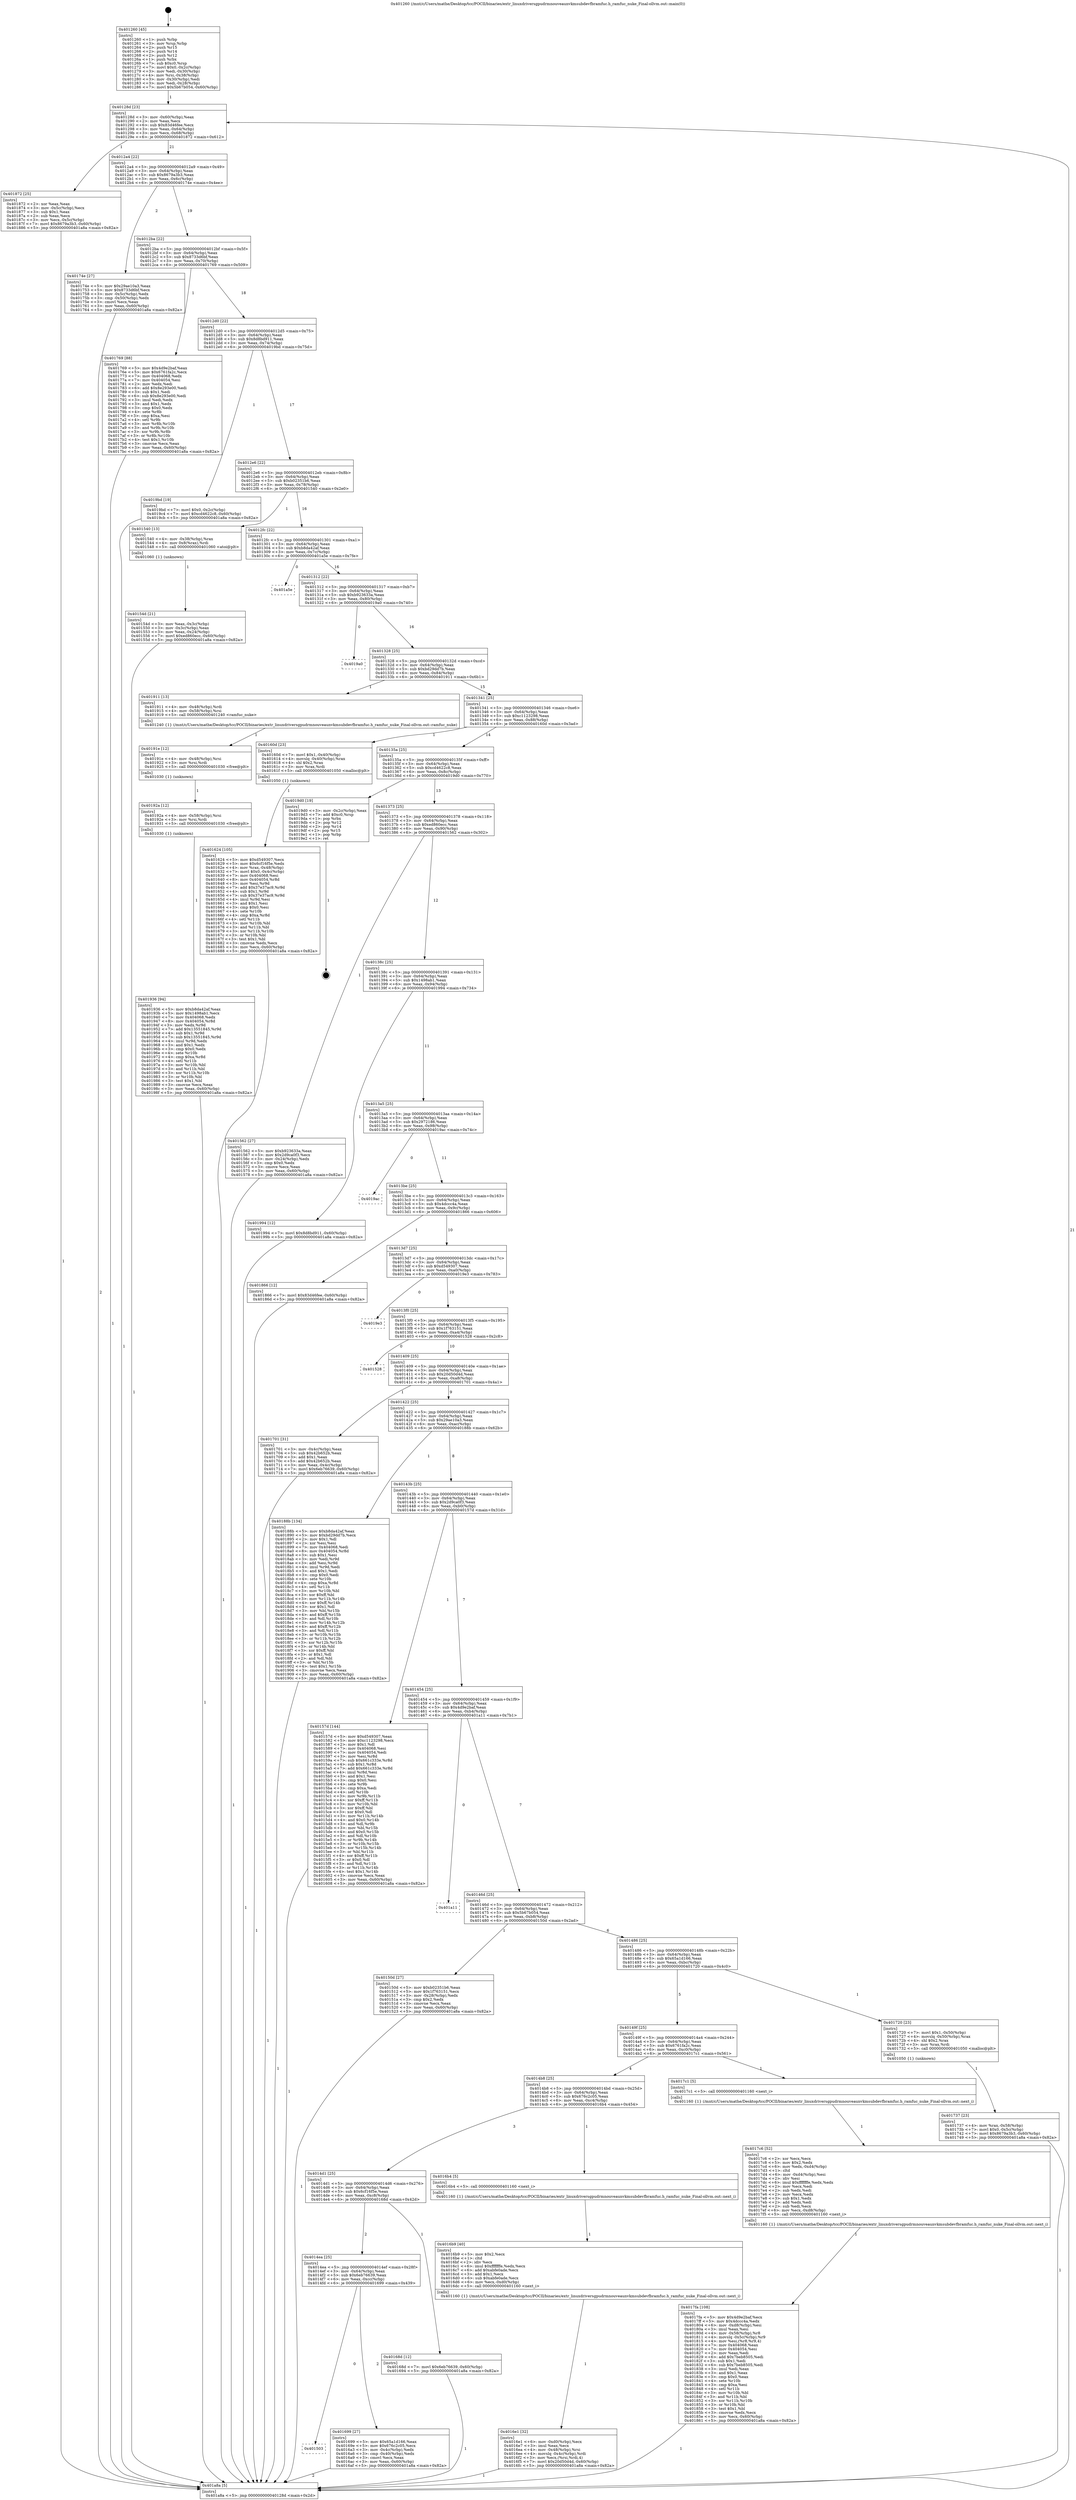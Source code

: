 digraph "0x401260" {
  label = "0x401260 (/mnt/c/Users/mathe/Desktop/tcc/POCII/binaries/extr_linuxdriversgpudrmnouveaunvkmsubdevfbramfuc.h_ramfuc_nuke_Final-ollvm.out::main(0))"
  labelloc = "t"
  node[shape=record]

  Entry [label="",width=0.3,height=0.3,shape=circle,fillcolor=black,style=filled]
  "0x40128d" [label="{
     0x40128d [23]\l
     | [instrs]\l
     &nbsp;&nbsp;0x40128d \<+3\>: mov -0x60(%rbp),%eax\l
     &nbsp;&nbsp;0x401290 \<+2\>: mov %eax,%ecx\l
     &nbsp;&nbsp;0x401292 \<+6\>: sub $0x83d46fee,%ecx\l
     &nbsp;&nbsp;0x401298 \<+3\>: mov %eax,-0x64(%rbp)\l
     &nbsp;&nbsp;0x40129b \<+3\>: mov %ecx,-0x68(%rbp)\l
     &nbsp;&nbsp;0x40129e \<+6\>: je 0000000000401872 \<main+0x612\>\l
  }"]
  "0x401872" [label="{
     0x401872 [25]\l
     | [instrs]\l
     &nbsp;&nbsp;0x401872 \<+2\>: xor %eax,%eax\l
     &nbsp;&nbsp;0x401874 \<+3\>: mov -0x5c(%rbp),%ecx\l
     &nbsp;&nbsp;0x401877 \<+3\>: sub $0x1,%eax\l
     &nbsp;&nbsp;0x40187a \<+2\>: sub %eax,%ecx\l
     &nbsp;&nbsp;0x40187c \<+3\>: mov %ecx,-0x5c(%rbp)\l
     &nbsp;&nbsp;0x40187f \<+7\>: movl $0x8679a3b3,-0x60(%rbp)\l
     &nbsp;&nbsp;0x401886 \<+5\>: jmp 0000000000401a8a \<main+0x82a\>\l
  }"]
  "0x4012a4" [label="{
     0x4012a4 [22]\l
     | [instrs]\l
     &nbsp;&nbsp;0x4012a4 \<+5\>: jmp 00000000004012a9 \<main+0x49\>\l
     &nbsp;&nbsp;0x4012a9 \<+3\>: mov -0x64(%rbp),%eax\l
     &nbsp;&nbsp;0x4012ac \<+5\>: sub $0x8679a3b3,%eax\l
     &nbsp;&nbsp;0x4012b1 \<+3\>: mov %eax,-0x6c(%rbp)\l
     &nbsp;&nbsp;0x4012b4 \<+6\>: je 000000000040174e \<main+0x4ee\>\l
  }"]
  Exit [label="",width=0.3,height=0.3,shape=circle,fillcolor=black,style=filled,peripheries=2]
  "0x40174e" [label="{
     0x40174e [27]\l
     | [instrs]\l
     &nbsp;&nbsp;0x40174e \<+5\>: mov $0x29ae10a3,%eax\l
     &nbsp;&nbsp;0x401753 \<+5\>: mov $0x8733d6bf,%ecx\l
     &nbsp;&nbsp;0x401758 \<+3\>: mov -0x5c(%rbp),%edx\l
     &nbsp;&nbsp;0x40175b \<+3\>: cmp -0x50(%rbp),%edx\l
     &nbsp;&nbsp;0x40175e \<+3\>: cmovl %ecx,%eax\l
     &nbsp;&nbsp;0x401761 \<+3\>: mov %eax,-0x60(%rbp)\l
     &nbsp;&nbsp;0x401764 \<+5\>: jmp 0000000000401a8a \<main+0x82a\>\l
  }"]
  "0x4012ba" [label="{
     0x4012ba [22]\l
     | [instrs]\l
     &nbsp;&nbsp;0x4012ba \<+5\>: jmp 00000000004012bf \<main+0x5f\>\l
     &nbsp;&nbsp;0x4012bf \<+3\>: mov -0x64(%rbp),%eax\l
     &nbsp;&nbsp;0x4012c2 \<+5\>: sub $0x8733d6bf,%eax\l
     &nbsp;&nbsp;0x4012c7 \<+3\>: mov %eax,-0x70(%rbp)\l
     &nbsp;&nbsp;0x4012ca \<+6\>: je 0000000000401769 \<main+0x509\>\l
  }"]
  "0x401936" [label="{
     0x401936 [94]\l
     | [instrs]\l
     &nbsp;&nbsp;0x401936 \<+5\>: mov $0xb8da42af,%eax\l
     &nbsp;&nbsp;0x40193b \<+5\>: mov $0x1498ab1,%ecx\l
     &nbsp;&nbsp;0x401940 \<+7\>: mov 0x404068,%edx\l
     &nbsp;&nbsp;0x401947 \<+8\>: mov 0x404054,%r8d\l
     &nbsp;&nbsp;0x40194f \<+3\>: mov %edx,%r9d\l
     &nbsp;&nbsp;0x401952 \<+7\>: add $0x13551845,%r9d\l
     &nbsp;&nbsp;0x401959 \<+4\>: sub $0x1,%r9d\l
     &nbsp;&nbsp;0x40195d \<+7\>: sub $0x13551845,%r9d\l
     &nbsp;&nbsp;0x401964 \<+4\>: imul %r9d,%edx\l
     &nbsp;&nbsp;0x401968 \<+3\>: and $0x1,%edx\l
     &nbsp;&nbsp;0x40196b \<+3\>: cmp $0x0,%edx\l
     &nbsp;&nbsp;0x40196e \<+4\>: sete %r10b\l
     &nbsp;&nbsp;0x401972 \<+4\>: cmp $0xa,%r8d\l
     &nbsp;&nbsp;0x401976 \<+4\>: setl %r11b\l
     &nbsp;&nbsp;0x40197a \<+3\>: mov %r10b,%bl\l
     &nbsp;&nbsp;0x40197d \<+3\>: and %r11b,%bl\l
     &nbsp;&nbsp;0x401980 \<+3\>: xor %r11b,%r10b\l
     &nbsp;&nbsp;0x401983 \<+3\>: or %r10b,%bl\l
     &nbsp;&nbsp;0x401986 \<+3\>: test $0x1,%bl\l
     &nbsp;&nbsp;0x401989 \<+3\>: cmovne %ecx,%eax\l
     &nbsp;&nbsp;0x40198c \<+3\>: mov %eax,-0x60(%rbp)\l
     &nbsp;&nbsp;0x40198f \<+5\>: jmp 0000000000401a8a \<main+0x82a\>\l
  }"]
  "0x401769" [label="{
     0x401769 [88]\l
     | [instrs]\l
     &nbsp;&nbsp;0x401769 \<+5\>: mov $0x4d9e2baf,%eax\l
     &nbsp;&nbsp;0x40176e \<+5\>: mov $0x6761fa2c,%ecx\l
     &nbsp;&nbsp;0x401773 \<+7\>: mov 0x404068,%edx\l
     &nbsp;&nbsp;0x40177a \<+7\>: mov 0x404054,%esi\l
     &nbsp;&nbsp;0x401781 \<+2\>: mov %edx,%edi\l
     &nbsp;&nbsp;0x401783 \<+6\>: add $0x8e293e00,%edi\l
     &nbsp;&nbsp;0x401789 \<+3\>: sub $0x1,%edi\l
     &nbsp;&nbsp;0x40178c \<+6\>: sub $0x8e293e00,%edi\l
     &nbsp;&nbsp;0x401792 \<+3\>: imul %edi,%edx\l
     &nbsp;&nbsp;0x401795 \<+3\>: and $0x1,%edx\l
     &nbsp;&nbsp;0x401798 \<+3\>: cmp $0x0,%edx\l
     &nbsp;&nbsp;0x40179b \<+4\>: sete %r8b\l
     &nbsp;&nbsp;0x40179f \<+3\>: cmp $0xa,%esi\l
     &nbsp;&nbsp;0x4017a2 \<+4\>: setl %r9b\l
     &nbsp;&nbsp;0x4017a6 \<+3\>: mov %r8b,%r10b\l
     &nbsp;&nbsp;0x4017a9 \<+3\>: and %r9b,%r10b\l
     &nbsp;&nbsp;0x4017ac \<+3\>: xor %r9b,%r8b\l
     &nbsp;&nbsp;0x4017af \<+3\>: or %r8b,%r10b\l
     &nbsp;&nbsp;0x4017b2 \<+4\>: test $0x1,%r10b\l
     &nbsp;&nbsp;0x4017b6 \<+3\>: cmovne %ecx,%eax\l
     &nbsp;&nbsp;0x4017b9 \<+3\>: mov %eax,-0x60(%rbp)\l
     &nbsp;&nbsp;0x4017bc \<+5\>: jmp 0000000000401a8a \<main+0x82a\>\l
  }"]
  "0x4012d0" [label="{
     0x4012d0 [22]\l
     | [instrs]\l
     &nbsp;&nbsp;0x4012d0 \<+5\>: jmp 00000000004012d5 \<main+0x75\>\l
     &nbsp;&nbsp;0x4012d5 \<+3\>: mov -0x64(%rbp),%eax\l
     &nbsp;&nbsp;0x4012d8 \<+5\>: sub $0x8d8bd911,%eax\l
     &nbsp;&nbsp;0x4012dd \<+3\>: mov %eax,-0x74(%rbp)\l
     &nbsp;&nbsp;0x4012e0 \<+6\>: je 00000000004019bd \<main+0x75d\>\l
  }"]
  "0x40192a" [label="{
     0x40192a [12]\l
     | [instrs]\l
     &nbsp;&nbsp;0x40192a \<+4\>: mov -0x58(%rbp),%rsi\l
     &nbsp;&nbsp;0x40192e \<+3\>: mov %rsi,%rdi\l
     &nbsp;&nbsp;0x401931 \<+5\>: call 0000000000401030 \<free@plt\>\l
     | [calls]\l
     &nbsp;&nbsp;0x401030 \{1\} (unknown)\l
  }"]
  "0x4019bd" [label="{
     0x4019bd [19]\l
     | [instrs]\l
     &nbsp;&nbsp;0x4019bd \<+7\>: movl $0x0,-0x2c(%rbp)\l
     &nbsp;&nbsp;0x4019c4 \<+7\>: movl $0xcd4622c8,-0x60(%rbp)\l
     &nbsp;&nbsp;0x4019cb \<+5\>: jmp 0000000000401a8a \<main+0x82a\>\l
  }"]
  "0x4012e6" [label="{
     0x4012e6 [22]\l
     | [instrs]\l
     &nbsp;&nbsp;0x4012e6 \<+5\>: jmp 00000000004012eb \<main+0x8b\>\l
     &nbsp;&nbsp;0x4012eb \<+3\>: mov -0x64(%rbp),%eax\l
     &nbsp;&nbsp;0x4012ee \<+5\>: sub $0xb02351b6,%eax\l
     &nbsp;&nbsp;0x4012f3 \<+3\>: mov %eax,-0x78(%rbp)\l
     &nbsp;&nbsp;0x4012f6 \<+6\>: je 0000000000401540 \<main+0x2e0\>\l
  }"]
  "0x40191e" [label="{
     0x40191e [12]\l
     | [instrs]\l
     &nbsp;&nbsp;0x40191e \<+4\>: mov -0x48(%rbp),%rsi\l
     &nbsp;&nbsp;0x401922 \<+3\>: mov %rsi,%rdi\l
     &nbsp;&nbsp;0x401925 \<+5\>: call 0000000000401030 \<free@plt\>\l
     | [calls]\l
     &nbsp;&nbsp;0x401030 \{1\} (unknown)\l
  }"]
  "0x401540" [label="{
     0x401540 [13]\l
     | [instrs]\l
     &nbsp;&nbsp;0x401540 \<+4\>: mov -0x38(%rbp),%rax\l
     &nbsp;&nbsp;0x401544 \<+4\>: mov 0x8(%rax),%rdi\l
     &nbsp;&nbsp;0x401548 \<+5\>: call 0000000000401060 \<atoi@plt\>\l
     | [calls]\l
     &nbsp;&nbsp;0x401060 \{1\} (unknown)\l
  }"]
  "0x4012fc" [label="{
     0x4012fc [22]\l
     | [instrs]\l
     &nbsp;&nbsp;0x4012fc \<+5\>: jmp 0000000000401301 \<main+0xa1\>\l
     &nbsp;&nbsp;0x401301 \<+3\>: mov -0x64(%rbp),%eax\l
     &nbsp;&nbsp;0x401304 \<+5\>: sub $0xb8da42af,%eax\l
     &nbsp;&nbsp;0x401309 \<+3\>: mov %eax,-0x7c(%rbp)\l
     &nbsp;&nbsp;0x40130c \<+6\>: je 0000000000401a5e \<main+0x7fe\>\l
  }"]
  "0x4017fa" [label="{
     0x4017fa [108]\l
     | [instrs]\l
     &nbsp;&nbsp;0x4017fa \<+5\>: mov $0x4d9e2baf,%ecx\l
     &nbsp;&nbsp;0x4017ff \<+5\>: mov $0x4dccc4a,%edx\l
     &nbsp;&nbsp;0x401804 \<+6\>: mov -0xd8(%rbp),%esi\l
     &nbsp;&nbsp;0x40180a \<+3\>: imul %eax,%esi\l
     &nbsp;&nbsp;0x40180d \<+4\>: mov -0x58(%rbp),%r8\l
     &nbsp;&nbsp;0x401811 \<+4\>: movslq -0x5c(%rbp),%r9\l
     &nbsp;&nbsp;0x401815 \<+4\>: mov %esi,(%r8,%r9,4)\l
     &nbsp;&nbsp;0x401819 \<+7\>: mov 0x404068,%eax\l
     &nbsp;&nbsp;0x401820 \<+7\>: mov 0x404054,%esi\l
     &nbsp;&nbsp;0x401827 \<+2\>: mov %eax,%edi\l
     &nbsp;&nbsp;0x401829 \<+6\>: add $0x7beb8505,%edi\l
     &nbsp;&nbsp;0x40182f \<+3\>: sub $0x1,%edi\l
     &nbsp;&nbsp;0x401832 \<+6\>: sub $0x7beb8505,%edi\l
     &nbsp;&nbsp;0x401838 \<+3\>: imul %edi,%eax\l
     &nbsp;&nbsp;0x40183b \<+3\>: and $0x1,%eax\l
     &nbsp;&nbsp;0x40183e \<+3\>: cmp $0x0,%eax\l
     &nbsp;&nbsp;0x401841 \<+4\>: sete %r10b\l
     &nbsp;&nbsp;0x401845 \<+3\>: cmp $0xa,%esi\l
     &nbsp;&nbsp;0x401848 \<+4\>: setl %r11b\l
     &nbsp;&nbsp;0x40184c \<+3\>: mov %r10b,%bl\l
     &nbsp;&nbsp;0x40184f \<+3\>: and %r11b,%bl\l
     &nbsp;&nbsp;0x401852 \<+3\>: xor %r11b,%r10b\l
     &nbsp;&nbsp;0x401855 \<+3\>: or %r10b,%bl\l
     &nbsp;&nbsp;0x401858 \<+3\>: test $0x1,%bl\l
     &nbsp;&nbsp;0x40185b \<+3\>: cmovne %edx,%ecx\l
     &nbsp;&nbsp;0x40185e \<+3\>: mov %ecx,-0x60(%rbp)\l
     &nbsp;&nbsp;0x401861 \<+5\>: jmp 0000000000401a8a \<main+0x82a\>\l
  }"]
  "0x401a5e" [label="{
     0x401a5e\l
  }", style=dashed]
  "0x401312" [label="{
     0x401312 [22]\l
     | [instrs]\l
     &nbsp;&nbsp;0x401312 \<+5\>: jmp 0000000000401317 \<main+0xb7\>\l
     &nbsp;&nbsp;0x401317 \<+3\>: mov -0x64(%rbp),%eax\l
     &nbsp;&nbsp;0x40131a \<+5\>: sub $0xb923633a,%eax\l
     &nbsp;&nbsp;0x40131f \<+3\>: mov %eax,-0x80(%rbp)\l
     &nbsp;&nbsp;0x401322 \<+6\>: je 00000000004019a0 \<main+0x740\>\l
  }"]
  "0x4017c6" [label="{
     0x4017c6 [52]\l
     | [instrs]\l
     &nbsp;&nbsp;0x4017c6 \<+2\>: xor %ecx,%ecx\l
     &nbsp;&nbsp;0x4017c8 \<+5\>: mov $0x2,%edx\l
     &nbsp;&nbsp;0x4017cd \<+6\>: mov %edx,-0xd4(%rbp)\l
     &nbsp;&nbsp;0x4017d3 \<+1\>: cltd\l
     &nbsp;&nbsp;0x4017d4 \<+6\>: mov -0xd4(%rbp),%esi\l
     &nbsp;&nbsp;0x4017da \<+2\>: idiv %esi\l
     &nbsp;&nbsp;0x4017dc \<+6\>: imul $0xfffffffe,%edx,%edx\l
     &nbsp;&nbsp;0x4017e2 \<+2\>: mov %ecx,%edi\l
     &nbsp;&nbsp;0x4017e4 \<+2\>: sub %edx,%edi\l
     &nbsp;&nbsp;0x4017e6 \<+2\>: mov %ecx,%edx\l
     &nbsp;&nbsp;0x4017e8 \<+3\>: sub $0x1,%edx\l
     &nbsp;&nbsp;0x4017eb \<+2\>: add %edx,%edi\l
     &nbsp;&nbsp;0x4017ed \<+2\>: sub %edi,%ecx\l
     &nbsp;&nbsp;0x4017ef \<+6\>: mov %ecx,-0xd8(%rbp)\l
     &nbsp;&nbsp;0x4017f5 \<+5\>: call 0000000000401160 \<next_i\>\l
     | [calls]\l
     &nbsp;&nbsp;0x401160 \{1\} (/mnt/c/Users/mathe/Desktop/tcc/POCII/binaries/extr_linuxdriversgpudrmnouveaunvkmsubdevfbramfuc.h_ramfuc_nuke_Final-ollvm.out::next_i)\l
  }"]
  "0x4019a0" [label="{
     0x4019a0\l
  }", style=dashed]
  "0x401328" [label="{
     0x401328 [25]\l
     | [instrs]\l
     &nbsp;&nbsp;0x401328 \<+5\>: jmp 000000000040132d \<main+0xcd\>\l
     &nbsp;&nbsp;0x40132d \<+3\>: mov -0x64(%rbp),%eax\l
     &nbsp;&nbsp;0x401330 \<+5\>: sub $0xbd29dd7b,%eax\l
     &nbsp;&nbsp;0x401335 \<+6\>: mov %eax,-0x84(%rbp)\l
     &nbsp;&nbsp;0x40133b \<+6\>: je 0000000000401911 \<main+0x6b1\>\l
  }"]
  "0x401737" [label="{
     0x401737 [23]\l
     | [instrs]\l
     &nbsp;&nbsp;0x401737 \<+4\>: mov %rax,-0x58(%rbp)\l
     &nbsp;&nbsp;0x40173b \<+7\>: movl $0x0,-0x5c(%rbp)\l
     &nbsp;&nbsp;0x401742 \<+7\>: movl $0x8679a3b3,-0x60(%rbp)\l
     &nbsp;&nbsp;0x401749 \<+5\>: jmp 0000000000401a8a \<main+0x82a\>\l
  }"]
  "0x401911" [label="{
     0x401911 [13]\l
     | [instrs]\l
     &nbsp;&nbsp;0x401911 \<+4\>: mov -0x48(%rbp),%rdi\l
     &nbsp;&nbsp;0x401915 \<+4\>: mov -0x58(%rbp),%rsi\l
     &nbsp;&nbsp;0x401919 \<+5\>: call 0000000000401240 \<ramfuc_nuke\>\l
     | [calls]\l
     &nbsp;&nbsp;0x401240 \{1\} (/mnt/c/Users/mathe/Desktop/tcc/POCII/binaries/extr_linuxdriversgpudrmnouveaunvkmsubdevfbramfuc.h_ramfuc_nuke_Final-ollvm.out::ramfuc_nuke)\l
  }"]
  "0x401341" [label="{
     0x401341 [25]\l
     | [instrs]\l
     &nbsp;&nbsp;0x401341 \<+5\>: jmp 0000000000401346 \<main+0xe6\>\l
     &nbsp;&nbsp;0x401346 \<+3\>: mov -0x64(%rbp),%eax\l
     &nbsp;&nbsp;0x401349 \<+5\>: sub $0xc1123298,%eax\l
     &nbsp;&nbsp;0x40134e \<+6\>: mov %eax,-0x88(%rbp)\l
     &nbsp;&nbsp;0x401354 \<+6\>: je 000000000040160d \<main+0x3ad\>\l
  }"]
  "0x4016e1" [label="{
     0x4016e1 [32]\l
     | [instrs]\l
     &nbsp;&nbsp;0x4016e1 \<+6\>: mov -0xd0(%rbp),%ecx\l
     &nbsp;&nbsp;0x4016e7 \<+3\>: imul %eax,%ecx\l
     &nbsp;&nbsp;0x4016ea \<+4\>: mov -0x48(%rbp),%rsi\l
     &nbsp;&nbsp;0x4016ee \<+4\>: movslq -0x4c(%rbp),%rdi\l
     &nbsp;&nbsp;0x4016f2 \<+3\>: mov %ecx,(%rsi,%rdi,4)\l
     &nbsp;&nbsp;0x4016f5 \<+7\>: movl $0x20d50d4d,-0x60(%rbp)\l
     &nbsp;&nbsp;0x4016fc \<+5\>: jmp 0000000000401a8a \<main+0x82a\>\l
  }"]
  "0x40160d" [label="{
     0x40160d [23]\l
     | [instrs]\l
     &nbsp;&nbsp;0x40160d \<+7\>: movl $0x1,-0x40(%rbp)\l
     &nbsp;&nbsp;0x401614 \<+4\>: movslq -0x40(%rbp),%rax\l
     &nbsp;&nbsp;0x401618 \<+4\>: shl $0x2,%rax\l
     &nbsp;&nbsp;0x40161c \<+3\>: mov %rax,%rdi\l
     &nbsp;&nbsp;0x40161f \<+5\>: call 0000000000401050 \<malloc@plt\>\l
     | [calls]\l
     &nbsp;&nbsp;0x401050 \{1\} (unknown)\l
  }"]
  "0x40135a" [label="{
     0x40135a [25]\l
     | [instrs]\l
     &nbsp;&nbsp;0x40135a \<+5\>: jmp 000000000040135f \<main+0xff\>\l
     &nbsp;&nbsp;0x40135f \<+3\>: mov -0x64(%rbp),%eax\l
     &nbsp;&nbsp;0x401362 \<+5\>: sub $0xcd4622c8,%eax\l
     &nbsp;&nbsp;0x401367 \<+6\>: mov %eax,-0x8c(%rbp)\l
     &nbsp;&nbsp;0x40136d \<+6\>: je 00000000004019d0 \<main+0x770\>\l
  }"]
  "0x4016b9" [label="{
     0x4016b9 [40]\l
     | [instrs]\l
     &nbsp;&nbsp;0x4016b9 \<+5\>: mov $0x2,%ecx\l
     &nbsp;&nbsp;0x4016be \<+1\>: cltd\l
     &nbsp;&nbsp;0x4016bf \<+2\>: idiv %ecx\l
     &nbsp;&nbsp;0x4016c1 \<+6\>: imul $0xfffffffe,%edx,%ecx\l
     &nbsp;&nbsp;0x4016c7 \<+6\>: add $0xabfe0ade,%ecx\l
     &nbsp;&nbsp;0x4016cd \<+3\>: add $0x1,%ecx\l
     &nbsp;&nbsp;0x4016d0 \<+6\>: sub $0xabfe0ade,%ecx\l
     &nbsp;&nbsp;0x4016d6 \<+6\>: mov %ecx,-0xd0(%rbp)\l
     &nbsp;&nbsp;0x4016dc \<+5\>: call 0000000000401160 \<next_i\>\l
     | [calls]\l
     &nbsp;&nbsp;0x401160 \{1\} (/mnt/c/Users/mathe/Desktop/tcc/POCII/binaries/extr_linuxdriversgpudrmnouveaunvkmsubdevfbramfuc.h_ramfuc_nuke_Final-ollvm.out::next_i)\l
  }"]
  "0x4019d0" [label="{
     0x4019d0 [19]\l
     | [instrs]\l
     &nbsp;&nbsp;0x4019d0 \<+3\>: mov -0x2c(%rbp),%eax\l
     &nbsp;&nbsp;0x4019d3 \<+7\>: add $0xc0,%rsp\l
     &nbsp;&nbsp;0x4019da \<+1\>: pop %rbx\l
     &nbsp;&nbsp;0x4019db \<+2\>: pop %r12\l
     &nbsp;&nbsp;0x4019dd \<+2\>: pop %r14\l
     &nbsp;&nbsp;0x4019df \<+2\>: pop %r15\l
     &nbsp;&nbsp;0x4019e1 \<+1\>: pop %rbp\l
     &nbsp;&nbsp;0x4019e2 \<+1\>: ret\l
  }"]
  "0x401373" [label="{
     0x401373 [25]\l
     | [instrs]\l
     &nbsp;&nbsp;0x401373 \<+5\>: jmp 0000000000401378 \<main+0x118\>\l
     &nbsp;&nbsp;0x401378 \<+3\>: mov -0x64(%rbp),%eax\l
     &nbsp;&nbsp;0x40137b \<+5\>: sub $0xed860ecc,%eax\l
     &nbsp;&nbsp;0x401380 \<+6\>: mov %eax,-0x90(%rbp)\l
     &nbsp;&nbsp;0x401386 \<+6\>: je 0000000000401562 \<main+0x302\>\l
  }"]
  "0x401503" [label="{
     0x401503\l
  }", style=dashed]
  "0x401562" [label="{
     0x401562 [27]\l
     | [instrs]\l
     &nbsp;&nbsp;0x401562 \<+5\>: mov $0xb923633a,%eax\l
     &nbsp;&nbsp;0x401567 \<+5\>: mov $0x2d9ca0f3,%ecx\l
     &nbsp;&nbsp;0x40156c \<+3\>: mov -0x24(%rbp),%edx\l
     &nbsp;&nbsp;0x40156f \<+3\>: cmp $0x0,%edx\l
     &nbsp;&nbsp;0x401572 \<+3\>: cmove %ecx,%eax\l
     &nbsp;&nbsp;0x401575 \<+3\>: mov %eax,-0x60(%rbp)\l
     &nbsp;&nbsp;0x401578 \<+5\>: jmp 0000000000401a8a \<main+0x82a\>\l
  }"]
  "0x40138c" [label="{
     0x40138c [25]\l
     | [instrs]\l
     &nbsp;&nbsp;0x40138c \<+5\>: jmp 0000000000401391 \<main+0x131\>\l
     &nbsp;&nbsp;0x401391 \<+3\>: mov -0x64(%rbp),%eax\l
     &nbsp;&nbsp;0x401394 \<+5\>: sub $0x1498ab1,%eax\l
     &nbsp;&nbsp;0x401399 \<+6\>: mov %eax,-0x94(%rbp)\l
     &nbsp;&nbsp;0x40139f \<+6\>: je 0000000000401994 \<main+0x734\>\l
  }"]
  "0x401699" [label="{
     0x401699 [27]\l
     | [instrs]\l
     &nbsp;&nbsp;0x401699 \<+5\>: mov $0x65a1d166,%eax\l
     &nbsp;&nbsp;0x40169e \<+5\>: mov $0x676c2c05,%ecx\l
     &nbsp;&nbsp;0x4016a3 \<+3\>: mov -0x4c(%rbp),%edx\l
     &nbsp;&nbsp;0x4016a6 \<+3\>: cmp -0x40(%rbp),%edx\l
     &nbsp;&nbsp;0x4016a9 \<+3\>: cmovl %ecx,%eax\l
     &nbsp;&nbsp;0x4016ac \<+3\>: mov %eax,-0x60(%rbp)\l
     &nbsp;&nbsp;0x4016af \<+5\>: jmp 0000000000401a8a \<main+0x82a\>\l
  }"]
  "0x401994" [label="{
     0x401994 [12]\l
     | [instrs]\l
     &nbsp;&nbsp;0x401994 \<+7\>: movl $0x8d8bd911,-0x60(%rbp)\l
     &nbsp;&nbsp;0x40199b \<+5\>: jmp 0000000000401a8a \<main+0x82a\>\l
  }"]
  "0x4013a5" [label="{
     0x4013a5 [25]\l
     | [instrs]\l
     &nbsp;&nbsp;0x4013a5 \<+5\>: jmp 00000000004013aa \<main+0x14a\>\l
     &nbsp;&nbsp;0x4013aa \<+3\>: mov -0x64(%rbp),%eax\l
     &nbsp;&nbsp;0x4013ad \<+5\>: sub $0x2972186,%eax\l
     &nbsp;&nbsp;0x4013b2 \<+6\>: mov %eax,-0x98(%rbp)\l
     &nbsp;&nbsp;0x4013b8 \<+6\>: je 00000000004019ac \<main+0x74c\>\l
  }"]
  "0x4014ea" [label="{
     0x4014ea [25]\l
     | [instrs]\l
     &nbsp;&nbsp;0x4014ea \<+5\>: jmp 00000000004014ef \<main+0x28f\>\l
     &nbsp;&nbsp;0x4014ef \<+3\>: mov -0x64(%rbp),%eax\l
     &nbsp;&nbsp;0x4014f2 \<+5\>: sub $0x6eb76639,%eax\l
     &nbsp;&nbsp;0x4014f7 \<+6\>: mov %eax,-0xcc(%rbp)\l
     &nbsp;&nbsp;0x4014fd \<+6\>: je 0000000000401699 \<main+0x439\>\l
  }"]
  "0x4019ac" [label="{
     0x4019ac\l
  }", style=dashed]
  "0x4013be" [label="{
     0x4013be [25]\l
     | [instrs]\l
     &nbsp;&nbsp;0x4013be \<+5\>: jmp 00000000004013c3 \<main+0x163\>\l
     &nbsp;&nbsp;0x4013c3 \<+3\>: mov -0x64(%rbp),%eax\l
     &nbsp;&nbsp;0x4013c6 \<+5\>: sub $0x4dccc4a,%eax\l
     &nbsp;&nbsp;0x4013cb \<+6\>: mov %eax,-0x9c(%rbp)\l
     &nbsp;&nbsp;0x4013d1 \<+6\>: je 0000000000401866 \<main+0x606\>\l
  }"]
  "0x40168d" [label="{
     0x40168d [12]\l
     | [instrs]\l
     &nbsp;&nbsp;0x40168d \<+7\>: movl $0x6eb76639,-0x60(%rbp)\l
     &nbsp;&nbsp;0x401694 \<+5\>: jmp 0000000000401a8a \<main+0x82a\>\l
  }"]
  "0x401866" [label="{
     0x401866 [12]\l
     | [instrs]\l
     &nbsp;&nbsp;0x401866 \<+7\>: movl $0x83d46fee,-0x60(%rbp)\l
     &nbsp;&nbsp;0x40186d \<+5\>: jmp 0000000000401a8a \<main+0x82a\>\l
  }"]
  "0x4013d7" [label="{
     0x4013d7 [25]\l
     | [instrs]\l
     &nbsp;&nbsp;0x4013d7 \<+5\>: jmp 00000000004013dc \<main+0x17c\>\l
     &nbsp;&nbsp;0x4013dc \<+3\>: mov -0x64(%rbp),%eax\l
     &nbsp;&nbsp;0x4013df \<+5\>: sub $0xd549307,%eax\l
     &nbsp;&nbsp;0x4013e4 \<+6\>: mov %eax,-0xa0(%rbp)\l
     &nbsp;&nbsp;0x4013ea \<+6\>: je 00000000004019e3 \<main+0x783\>\l
  }"]
  "0x4014d1" [label="{
     0x4014d1 [25]\l
     | [instrs]\l
     &nbsp;&nbsp;0x4014d1 \<+5\>: jmp 00000000004014d6 \<main+0x276\>\l
     &nbsp;&nbsp;0x4014d6 \<+3\>: mov -0x64(%rbp),%eax\l
     &nbsp;&nbsp;0x4014d9 \<+5\>: sub $0x6cf16f5e,%eax\l
     &nbsp;&nbsp;0x4014de \<+6\>: mov %eax,-0xc8(%rbp)\l
     &nbsp;&nbsp;0x4014e4 \<+6\>: je 000000000040168d \<main+0x42d\>\l
  }"]
  "0x4019e3" [label="{
     0x4019e3\l
  }", style=dashed]
  "0x4013f0" [label="{
     0x4013f0 [25]\l
     | [instrs]\l
     &nbsp;&nbsp;0x4013f0 \<+5\>: jmp 00000000004013f5 \<main+0x195\>\l
     &nbsp;&nbsp;0x4013f5 \<+3\>: mov -0x64(%rbp),%eax\l
     &nbsp;&nbsp;0x4013f8 \<+5\>: sub $0x1f763151,%eax\l
     &nbsp;&nbsp;0x4013fd \<+6\>: mov %eax,-0xa4(%rbp)\l
     &nbsp;&nbsp;0x401403 \<+6\>: je 0000000000401528 \<main+0x2c8\>\l
  }"]
  "0x4016b4" [label="{
     0x4016b4 [5]\l
     | [instrs]\l
     &nbsp;&nbsp;0x4016b4 \<+5\>: call 0000000000401160 \<next_i\>\l
     | [calls]\l
     &nbsp;&nbsp;0x401160 \{1\} (/mnt/c/Users/mathe/Desktop/tcc/POCII/binaries/extr_linuxdriversgpudrmnouveaunvkmsubdevfbramfuc.h_ramfuc_nuke_Final-ollvm.out::next_i)\l
  }"]
  "0x401528" [label="{
     0x401528\l
  }", style=dashed]
  "0x401409" [label="{
     0x401409 [25]\l
     | [instrs]\l
     &nbsp;&nbsp;0x401409 \<+5\>: jmp 000000000040140e \<main+0x1ae\>\l
     &nbsp;&nbsp;0x40140e \<+3\>: mov -0x64(%rbp),%eax\l
     &nbsp;&nbsp;0x401411 \<+5\>: sub $0x20d50d4d,%eax\l
     &nbsp;&nbsp;0x401416 \<+6\>: mov %eax,-0xa8(%rbp)\l
     &nbsp;&nbsp;0x40141c \<+6\>: je 0000000000401701 \<main+0x4a1\>\l
  }"]
  "0x4014b8" [label="{
     0x4014b8 [25]\l
     | [instrs]\l
     &nbsp;&nbsp;0x4014b8 \<+5\>: jmp 00000000004014bd \<main+0x25d\>\l
     &nbsp;&nbsp;0x4014bd \<+3\>: mov -0x64(%rbp),%eax\l
     &nbsp;&nbsp;0x4014c0 \<+5\>: sub $0x676c2c05,%eax\l
     &nbsp;&nbsp;0x4014c5 \<+6\>: mov %eax,-0xc4(%rbp)\l
     &nbsp;&nbsp;0x4014cb \<+6\>: je 00000000004016b4 \<main+0x454\>\l
  }"]
  "0x401701" [label="{
     0x401701 [31]\l
     | [instrs]\l
     &nbsp;&nbsp;0x401701 \<+3\>: mov -0x4c(%rbp),%eax\l
     &nbsp;&nbsp;0x401704 \<+5\>: sub $0x42b652b,%eax\l
     &nbsp;&nbsp;0x401709 \<+3\>: add $0x1,%eax\l
     &nbsp;&nbsp;0x40170c \<+5\>: add $0x42b652b,%eax\l
     &nbsp;&nbsp;0x401711 \<+3\>: mov %eax,-0x4c(%rbp)\l
     &nbsp;&nbsp;0x401714 \<+7\>: movl $0x6eb76639,-0x60(%rbp)\l
     &nbsp;&nbsp;0x40171b \<+5\>: jmp 0000000000401a8a \<main+0x82a\>\l
  }"]
  "0x401422" [label="{
     0x401422 [25]\l
     | [instrs]\l
     &nbsp;&nbsp;0x401422 \<+5\>: jmp 0000000000401427 \<main+0x1c7\>\l
     &nbsp;&nbsp;0x401427 \<+3\>: mov -0x64(%rbp),%eax\l
     &nbsp;&nbsp;0x40142a \<+5\>: sub $0x29ae10a3,%eax\l
     &nbsp;&nbsp;0x40142f \<+6\>: mov %eax,-0xac(%rbp)\l
     &nbsp;&nbsp;0x401435 \<+6\>: je 000000000040188b \<main+0x62b\>\l
  }"]
  "0x4017c1" [label="{
     0x4017c1 [5]\l
     | [instrs]\l
     &nbsp;&nbsp;0x4017c1 \<+5\>: call 0000000000401160 \<next_i\>\l
     | [calls]\l
     &nbsp;&nbsp;0x401160 \{1\} (/mnt/c/Users/mathe/Desktop/tcc/POCII/binaries/extr_linuxdriversgpudrmnouveaunvkmsubdevfbramfuc.h_ramfuc_nuke_Final-ollvm.out::next_i)\l
  }"]
  "0x40188b" [label="{
     0x40188b [134]\l
     | [instrs]\l
     &nbsp;&nbsp;0x40188b \<+5\>: mov $0xb8da42af,%eax\l
     &nbsp;&nbsp;0x401890 \<+5\>: mov $0xbd29dd7b,%ecx\l
     &nbsp;&nbsp;0x401895 \<+2\>: mov $0x1,%dl\l
     &nbsp;&nbsp;0x401897 \<+2\>: xor %esi,%esi\l
     &nbsp;&nbsp;0x401899 \<+7\>: mov 0x404068,%edi\l
     &nbsp;&nbsp;0x4018a0 \<+8\>: mov 0x404054,%r8d\l
     &nbsp;&nbsp;0x4018a8 \<+3\>: sub $0x1,%esi\l
     &nbsp;&nbsp;0x4018ab \<+3\>: mov %edi,%r9d\l
     &nbsp;&nbsp;0x4018ae \<+3\>: add %esi,%r9d\l
     &nbsp;&nbsp;0x4018b1 \<+4\>: imul %r9d,%edi\l
     &nbsp;&nbsp;0x4018b5 \<+3\>: and $0x1,%edi\l
     &nbsp;&nbsp;0x4018b8 \<+3\>: cmp $0x0,%edi\l
     &nbsp;&nbsp;0x4018bb \<+4\>: sete %r10b\l
     &nbsp;&nbsp;0x4018bf \<+4\>: cmp $0xa,%r8d\l
     &nbsp;&nbsp;0x4018c3 \<+4\>: setl %r11b\l
     &nbsp;&nbsp;0x4018c7 \<+3\>: mov %r10b,%bl\l
     &nbsp;&nbsp;0x4018ca \<+3\>: xor $0xff,%bl\l
     &nbsp;&nbsp;0x4018cd \<+3\>: mov %r11b,%r14b\l
     &nbsp;&nbsp;0x4018d0 \<+4\>: xor $0xff,%r14b\l
     &nbsp;&nbsp;0x4018d4 \<+3\>: xor $0x1,%dl\l
     &nbsp;&nbsp;0x4018d7 \<+3\>: mov %bl,%r15b\l
     &nbsp;&nbsp;0x4018da \<+4\>: and $0xff,%r15b\l
     &nbsp;&nbsp;0x4018de \<+3\>: and %dl,%r10b\l
     &nbsp;&nbsp;0x4018e1 \<+3\>: mov %r14b,%r12b\l
     &nbsp;&nbsp;0x4018e4 \<+4\>: and $0xff,%r12b\l
     &nbsp;&nbsp;0x4018e8 \<+3\>: and %dl,%r11b\l
     &nbsp;&nbsp;0x4018eb \<+3\>: or %r10b,%r15b\l
     &nbsp;&nbsp;0x4018ee \<+3\>: or %r11b,%r12b\l
     &nbsp;&nbsp;0x4018f1 \<+3\>: xor %r12b,%r15b\l
     &nbsp;&nbsp;0x4018f4 \<+3\>: or %r14b,%bl\l
     &nbsp;&nbsp;0x4018f7 \<+3\>: xor $0xff,%bl\l
     &nbsp;&nbsp;0x4018fa \<+3\>: or $0x1,%dl\l
     &nbsp;&nbsp;0x4018fd \<+2\>: and %dl,%bl\l
     &nbsp;&nbsp;0x4018ff \<+3\>: or %bl,%r15b\l
     &nbsp;&nbsp;0x401902 \<+4\>: test $0x1,%r15b\l
     &nbsp;&nbsp;0x401906 \<+3\>: cmovne %ecx,%eax\l
     &nbsp;&nbsp;0x401909 \<+3\>: mov %eax,-0x60(%rbp)\l
     &nbsp;&nbsp;0x40190c \<+5\>: jmp 0000000000401a8a \<main+0x82a\>\l
  }"]
  "0x40143b" [label="{
     0x40143b [25]\l
     | [instrs]\l
     &nbsp;&nbsp;0x40143b \<+5\>: jmp 0000000000401440 \<main+0x1e0\>\l
     &nbsp;&nbsp;0x401440 \<+3\>: mov -0x64(%rbp),%eax\l
     &nbsp;&nbsp;0x401443 \<+5\>: sub $0x2d9ca0f3,%eax\l
     &nbsp;&nbsp;0x401448 \<+6\>: mov %eax,-0xb0(%rbp)\l
     &nbsp;&nbsp;0x40144e \<+6\>: je 000000000040157d \<main+0x31d\>\l
  }"]
  "0x40149f" [label="{
     0x40149f [25]\l
     | [instrs]\l
     &nbsp;&nbsp;0x40149f \<+5\>: jmp 00000000004014a4 \<main+0x244\>\l
     &nbsp;&nbsp;0x4014a4 \<+3\>: mov -0x64(%rbp),%eax\l
     &nbsp;&nbsp;0x4014a7 \<+5\>: sub $0x6761fa2c,%eax\l
     &nbsp;&nbsp;0x4014ac \<+6\>: mov %eax,-0xc0(%rbp)\l
     &nbsp;&nbsp;0x4014b2 \<+6\>: je 00000000004017c1 \<main+0x561\>\l
  }"]
  "0x40157d" [label="{
     0x40157d [144]\l
     | [instrs]\l
     &nbsp;&nbsp;0x40157d \<+5\>: mov $0xd549307,%eax\l
     &nbsp;&nbsp;0x401582 \<+5\>: mov $0xc1123298,%ecx\l
     &nbsp;&nbsp;0x401587 \<+2\>: mov $0x1,%dl\l
     &nbsp;&nbsp;0x401589 \<+7\>: mov 0x404068,%esi\l
     &nbsp;&nbsp;0x401590 \<+7\>: mov 0x404054,%edi\l
     &nbsp;&nbsp;0x401597 \<+3\>: mov %esi,%r8d\l
     &nbsp;&nbsp;0x40159a \<+7\>: sub $0x661c333e,%r8d\l
     &nbsp;&nbsp;0x4015a1 \<+4\>: sub $0x1,%r8d\l
     &nbsp;&nbsp;0x4015a5 \<+7\>: add $0x661c333e,%r8d\l
     &nbsp;&nbsp;0x4015ac \<+4\>: imul %r8d,%esi\l
     &nbsp;&nbsp;0x4015b0 \<+3\>: and $0x1,%esi\l
     &nbsp;&nbsp;0x4015b3 \<+3\>: cmp $0x0,%esi\l
     &nbsp;&nbsp;0x4015b6 \<+4\>: sete %r9b\l
     &nbsp;&nbsp;0x4015ba \<+3\>: cmp $0xa,%edi\l
     &nbsp;&nbsp;0x4015bd \<+4\>: setl %r10b\l
     &nbsp;&nbsp;0x4015c1 \<+3\>: mov %r9b,%r11b\l
     &nbsp;&nbsp;0x4015c4 \<+4\>: xor $0xff,%r11b\l
     &nbsp;&nbsp;0x4015c8 \<+3\>: mov %r10b,%bl\l
     &nbsp;&nbsp;0x4015cb \<+3\>: xor $0xff,%bl\l
     &nbsp;&nbsp;0x4015ce \<+3\>: xor $0x0,%dl\l
     &nbsp;&nbsp;0x4015d1 \<+3\>: mov %r11b,%r14b\l
     &nbsp;&nbsp;0x4015d4 \<+4\>: and $0x0,%r14b\l
     &nbsp;&nbsp;0x4015d8 \<+3\>: and %dl,%r9b\l
     &nbsp;&nbsp;0x4015db \<+3\>: mov %bl,%r15b\l
     &nbsp;&nbsp;0x4015de \<+4\>: and $0x0,%r15b\l
     &nbsp;&nbsp;0x4015e2 \<+3\>: and %dl,%r10b\l
     &nbsp;&nbsp;0x4015e5 \<+3\>: or %r9b,%r14b\l
     &nbsp;&nbsp;0x4015e8 \<+3\>: or %r10b,%r15b\l
     &nbsp;&nbsp;0x4015eb \<+3\>: xor %r15b,%r14b\l
     &nbsp;&nbsp;0x4015ee \<+3\>: or %bl,%r11b\l
     &nbsp;&nbsp;0x4015f1 \<+4\>: xor $0xff,%r11b\l
     &nbsp;&nbsp;0x4015f5 \<+3\>: or $0x0,%dl\l
     &nbsp;&nbsp;0x4015f8 \<+3\>: and %dl,%r11b\l
     &nbsp;&nbsp;0x4015fb \<+3\>: or %r11b,%r14b\l
     &nbsp;&nbsp;0x4015fe \<+4\>: test $0x1,%r14b\l
     &nbsp;&nbsp;0x401602 \<+3\>: cmovne %ecx,%eax\l
     &nbsp;&nbsp;0x401605 \<+3\>: mov %eax,-0x60(%rbp)\l
     &nbsp;&nbsp;0x401608 \<+5\>: jmp 0000000000401a8a \<main+0x82a\>\l
  }"]
  "0x401454" [label="{
     0x401454 [25]\l
     | [instrs]\l
     &nbsp;&nbsp;0x401454 \<+5\>: jmp 0000000000401459 \<main+0x1f9\>\l
     &nbsp;&nbsp;0x401459 \<+3\>: mov -0x64(%rbp),%eax\l
     &nbsp;&nbsp;0x40145c \<+5\>: sub $0x4d9e2baf,%eax\l
     &nbsp;&nbsp;0x401461 \<+6\>: mov %eax,-0xb4(%rbp)\l
     &nbsp;&nbsp;0x401467 \<+6\>: je 0000000000401a11 \<main+0x7b1\>\l
  }"]
  "0x401720" [label="{
     0x401720 [23]\l
     | [instrs]\l
     &nbsp;&nbsp;0x401720 \<+7\>: movl $0x1,-0x50(%rbp)\l
     &nbsp;&nbsp;0x401727 \<+4\>: movslq -0x50(%rbp),%rax\l
     &nbsp;&nbsp;0x40172b \<+4\>: shl $0x2,%rax\l
     &nbsp;&nbsp;0x40172f \<+3\>: mov %rax,%rdi\l
     &nbsp;&nbsp;0x401732 \<+5\>: call 0000000000401050 \<malloc@plt\>\l
     | [calls]\l
     &nbsp;&nbsp;0x401050 \{1\} (unknown)\l
  }"]
  "0x401a11" [label="{
     0x401a11\l
  }", style=dashed]
  "0x40146d" [label="{
     0x40146d [25]\l
     | [instrs]\l
     &nbsp;&nbsp;0x40146d \<+5\>: jmp 0000000000401472 \<main+0x212\>\l
     &nbsp;&nbsp;0x401472 \<+3\>: mov -0x64(%rbp),%eax\l
     &nbsp;&nbsp;0x401475 \<+5\>: sub $0x5b67b054,%eax\l
     &nbsp;&nbsp;0x40147a \<+6\>: mov %eax,-0xb8(%rbp)\l
     &nbsp;&nbsp;0x401480 \<+6\>: je 000000000040150d \<main+0x2ad\>\l
  }"]
  "0x401624" [label="{
     0x401624 [105]\l
     | [instrs]\l
     &nbsp;&nbsp;0x401624 \<+5\>: mov $0xd549307,%ecx\l
     &nbsp;&nbsp;0x401629 \<+5\>: mov $0x6cf16f5e,%edx\l
     &nbsp;&nbsp;0x40162e \<+4\>: mov %rax,-0x48(%rbp)\l
     &nbsp;&nbsp;0x401632 \<+7\>: movl $0x0,-0x4c(%rbp)\l
     &nbsp;&nbsp;0x401639 \<+7\>: mov 0x404068,%esi\l
     &nbsp;&nbsp;0x401640 \<+8\>: mov 0x404054,%r8d\l
     &nbsp;&nbsp;0x401648 \<+3\>: mov %esi,%r9d\l
     &nbsp;&nbsp;0x40164b \<+7\>: add $0x37e37ac9,%r9d\l
     &nbsp;&nbsp;0x401652 \<+4\>: sub $0x1,%r9d\l
     &nbsp;&nbsp;0x401656 \<+7\>: sub $0x37e37ac9,%r9d\l
     &nbsp;&nbsp;0x40165d \<+4\>: imul %r9d,%esi\l
     &nbsp;&nbsp;0x401661 \<+3\>: and $0x1,%esi\l
     &nbsp;&nbsp;0x401664 \<+3\>: cmp $0x0,%esi\l
     &nbsp;&nbsp;0x401667 \<+4\>: sete %r10b\l
     &nbsp;&nbsp;0x40166b \<+4\>: cmp $0xa,%r8d\l
     &nbsp;&nbsp;0x40166f \<+4\>: setl %r11b\l
     &nbsp;&nbsp;0x401673 \<+3\>: mov %r10b,%bl\l
     &nbsp;&nbsp;0x401676 \<+3\>: and %r11b,%bl\l
     &nbsp;&nbsp;0x401679 \<+3\>: xor %r11b,%r10b\l
     &nbsp;&nbsp;0x40167c \<+3\>: or %r10b,%bl\l
     &nbsp;&nbsp;0x40167f \<+3\>: test $0x1,%bl\l
     &nbsp;&nbsp;0x401682 \<+3\>: cmovne %edx,%ecx\l
     &nbsp;&nbsp;0x401685 \<+3\>: mov %ecx,-0x60(%rbp)\l
     &nbsp;&nbsp;0x401688 \<+5\>: jmp 0000000000401a8a \<main+0x82a\>\l
  }"]
  "0x40150d" [label="{
     0x40150d [27]\l
     | [instrs]\l
     &nbsp;&nbsp;0x40150d \<+5\>: mov $0xb02351b6,%eax\l
     &nbsp;&nbsp;0x401512 \<+5\>: mov $0x1f763151,%ecx\l
     &nbsp;&nbsp;0x401517 \<+3\>: mov -0x28(%rbp),%edx\l
     &nbsp;&nbsp;0x40151a \<+3\>: cmp $0x2,%edx\l
     &nbsp;&nbsp;0x40151d \<+3\>: cmovne %ecx,%eax\l
     &nbsp;&nbsp;0x401520 \<+3\>: mov %eax,-0x60(%rbp)\l
     &nbsp;&nbsp;0x401523 \<+5\>: jmp 0000000000401a8a \<main+0x82a\>\l
  }"]
  "0x401486" [label="{
     0x401486 [25]\l
     | [instrs]\l
     &nbsp;&nbsp;0x401486 \<+5\>: jmp 000000000040148b \<main+0x22b\>\l
     &nbsp;&nbsp;0x40148b \<+3\>: mov -0x64(%rbp),%eax\l
     &nbsp;&nbsp;0x40148e \<+5\>: sub $0x65a1d166,%eax\l
     &nbsp;&nbsp;0x401493 \<+6\>: mov %eax,-0xbc(%rbp)\l
     &nbsp;&nbsp;0x401499 \<+6\>: je 0000000000401720 \<main+0x4c0\>\l
  }"]
  "0x401a8a" [label="{
     0x401a8a [5]\l
     | [instrs]\l
     &nbsp;&nbsp;0x401a8a \<+5\>: jmp 000000000040128d \<main+0x2d\>\l
  }"]
  "0x401260" [label="{
     0x401260 [45]\l
     | [instrs]\l
     &nbsp;&nbsp;0x401260 \<+1\>: push %rbp\l
     &nbsp;&nbsp;0x401261 \<+3\>: mov %rsp,%rbp\l
     &nbsp;&nbsp;0x401264 \<+2\>: push %r15\l
     &nbsp;&nbsp;0x401266 \<+2\>: push %r14\l
     &nbsp;&nbsp;0x401268 \<+2\>: push %r12\l
     &nbsp;&nbsp;0x40126a \<+1\>: push %rbx\l
     &nbsp;&nbsp;0x40126b \<+7\>: sub $0xc0,%rsp\l
     &nbsp;&nbsp;0x401272 \<+7\>: movl $0x0,-0x2c(%rbp)\l
     &nbsp;&nbsp;0x401279 \<+3\>: mov %edi,-0x30(%rbp)\l
     &nbsp;&nbsp;0x40127c \<+4\>: mov %rsi,-0x38(%rbp)\l
     &nbsp;&nbsp;0x401280 \<+3\>: mov -0x30(%rbp),%edi\l
     &nbsp;&nbsp;0x401283 \<+3\>: mov %edi,-0x28(%rbp)\l
     &nbsp;&nbsp;0x401286 \<+7\>: movl $0x5b67b054,-0x60(%rbp)\l
  }"]
  "0x40154d" [label="{
     0x40154d [21]\l
     | [instrs]\l
     &nbsp;&nbsp;0x40154d \<+3\>: mov %eax,-0x3c(%rbp)\l
     &nbsp;&nbsp;0x401550 \<+3\>: mov -0x3c(%rbp),%eax\l
     &nbsp;&nbsp;0x401553 \<+3\>: mov %eax,-0x24(%rbp)\l
     &nbsp;&nbsp;0x401556 \<+7\>: movl $0xed860ecc,-0x60(%rbp)\l
     &nbsp;&nbsp;0x40155d \<+5\>: jmp 0000000000401a8a \<main+0x82a\>\l
  }"]
  Entry -> "0x401260" [label=" 1"]
  "0x40128d" -> "0x401872" [label=" 1"]
  "0x40128d" -> "0x4012a4" [label=" 21"]
  "0x4019d0" -> Exit [label=" 1"]
  "0x4012a4" -> "0x40174e" [label=" 2"]
  "0x4012a4" -> "0x4012ba" [label=" 19"]
  "0x4019bd" -> "0x401a8a" [label=" 1"]
  "0x4012ba" -> "0x401769" [label=" 1"]
  "0x4012ba" -> "0x4012d0" [label=" 18"]
  "0x401994" -> "0x401a8a" [label=" 1"]
  "0x4012d0" -> "0x4019bd" [label=" 1"]
  "0x4012d0" -> "0x4012e6" [label=" 17"]
  "0x401936" -> "0x401a8a" [label=" 1"]
  "0x4012e6" -> "0x401540" [label=" 1"]
  "0x4012e6" -> "0x4012fc" [label=" 16"]
  "0x40192a" -> "0x401936" [label=" 1"]
  "0x4012fc" -> "0x401a5e" [label=" 0"]
  "0x4012fc" -> "0x401312" [label=" 16"]
  "0x40191e" -> "0x40192a" [label=" 1"]
  "0x401312" -> "0x4019a0" [label=" 0"]
  "0x401312" -> "0x401328" [label=" 16"]
  "0x401911" -> "0x40191e" [label=" 1"]
  "0x401328" -> "0x401911" [label=" 1"]
  "0x401328" -> "0x401341" [label=" 15"]
  "0x40188b" -> "0x401a8a" [label=" 1"]
  "0x401341" -> "0x40160d" [label=" 1"]
  "0x401341" -> "0x40135a" [label=" 14"]
  "0x401872" -> "0x401a8a" [label=" 1"]
  "0x40135a" -> "0x4019d0" [label=" 1"]
  "0x40135a" -> "0x401373" [label=" 13"]
  "0x401866" -> "0x401a8a" [label=" 1"]
  "0x401373" -> "0x401562" [label=" 1"]
  "0x401373" -> "0x40138c" [label=" 12"]
  "0x4017fa" -> "0x401a8a" [label=" 1"]
  "0x40138c" -> "0x401994" [label=" 1"]
  "0x40138c" -> "0x4013a5" [label=" 11"]
  "0x4017c6" -> "0x4017fa" [label=" 1"]
  "0x4013a5" -> "0x4019ac" [label=" 0"]
  "0x4013a5" -> "0x4013be" [label=" 11"]
  "0x401769" -> "0x401a8a" [label=" 1"]
  "0x4013be" -> "0x401866" [label=" 1"]
  "0x4013be" -> "0x4013d7" [label=" 10"]
  "0x40174e" -> "0x401a8a" [label=" 2"]
  "0x4013d7" -> "0x4019e3" [label=" 0"]
  "0x4013d7" -> "0x4013f0" [label=" 10"]
  "0x401720" -> "0x401737" [label=" 1"]
  "0x4013f0" -> "0x401528" [label=" 0"]
  "0x4013f0" -> "0x401409" [label=" 10"]
  "0x401701" -> "0x401a8a" [label=" 1"]
  "0x401409" -> "0x401701" [label=" 1"]
  "0x401409" -> "0x401422" [label=" 9"]
  "0x4016b9" -> "0x4016e1" [label=" 1"]
  "0x401422" -> "0x40188b" [label=" 1"]
  "0x401422" -> "0x40143b" [label=" 8"]
  "0x4016b4" -> "0x4016b9" [label=" 1"]
  "0x40143b" -> "0x40157d" [label=" 1"]
  "0x40143b" -> "0x401454" [label=" 7"]
  "0x4014ea" -> "0x401503" [label=" 0"]
  "0x401454" -> "0x401a11" [label=" 0"]
  "0x401454" -> "0x40146d" [label=" 7"]
  "0x4014ea" -> "0x401699" [label=" 2"]
  "0x40146d" -> "0x40150d" [label=" 1"]
  "0x40146d" -> "0x401486" [label=" 6"]
  "0x40150d" -> "0x401a8a" [label=" 1"]
  "0x401260" -> "0x40128d" [label=" 1"]
  "0x401a8a" -> "0x40128d" [label=" 21"]
  "0x401540" -> "0x40154d" [label=" 1"]
  "0x40154d" -> "0x401a8a" [label=" 1"]
  "0x401562" -> "0x401a8a" [label=" 1"]
  "0x40157d" -> "0x401a8a" [label=" 1"]
  "0x40160d" -> "0x401624" [label=" 1"]
  "0x401624" -> "0x401a8a" [label=" 1"]
  "0x4017c1" -> "0x4017c6" [label=" 1"]
  "0x401486" -> "0x401720" [label=" 1"]
  "0x401486" -> "0x40149f" [label=" 5"]
  "0x401699" -> "0x401a8a" [label=" 2"]
  "0x40149f" -> "0x4017c1" [label=" 1"]
  "0x40149f" -> "0x4014b8" [label=" 4"]
  "0x4016e1" -> "0x401a8a" [label=" 1"]
  "0x4014b8" -> "0x4016b4" [label=" 1"]
  "0x4014b8" -> "0x4014d1" [label=" 3"]
  "0x401737" -> "0x401a8a" [label=" 1"]
  "0x4014d1" -> "0x40168d" [label=" 1"]
  "0x4014d1" -> "0x4014ea" [label=" 2"]
  "0x40168d" -> "0x401a8a" [label=" 1"]
}
